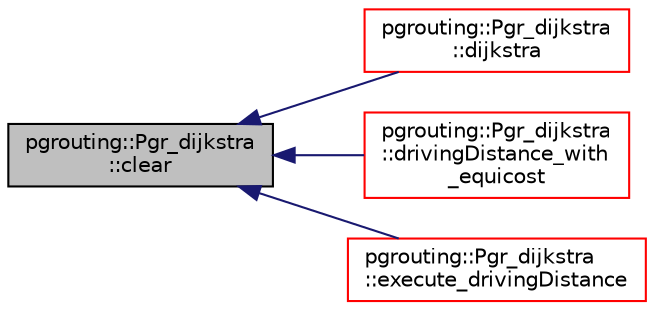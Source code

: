digraph "pgrouting::Pgr_dijkstra::clear"
{
  edge [fontname="Helvetica",fontsize="10",labelfontname="Helvetica",labelfontsize="10"];
  node [fontname="Helvetica",fontsize="10",shape=record];
  rankdir="LR";
  Node1 [label="pgrouting::Pgr_dijkstra\l::clear",height=0.2,width=0.4,color="black", fillcolor="grey75", style="filled", fontcolor="black"];
  Node1 -> Node2 [dir="back",color="midnightblue",fontsize="10",style="solid",fontname="Helvetica"];
  Node2 [label="pgrouting::Pgr_dijkstra\l::dijkstra",height=0.2,width=0.4,color="red", fillcolor="white", style="filled",URL="$classpgrouting_1_1Pgr__dijkstra.html#a0489deb2399562b5631d9906f2225234",tooltip="Dijkstra 1 to 1. "];
  Node1 -> Node29 [dir="back",color="midnightblue",fontsize="10",style="solid",fontname="Helvetica"];
  Node29 [label="pgrouting::Pgr_dijkstra\l::drivingDistance_with\l_equicost",height=0.2,width=0.4,color="red", fillcolor="white", style="filled",URL="$classpgrouting_1_1Pgr__dijkstra.html#a6f64fb0dcca638ee7995f6522d5ecf8d"];
  Node1 -> Node31 [dir="back",color="midnightblue",fontsize="10",style="solid",fontname="Helvetica"];
  Node31 [label="pgrouting::Pgr_dijkstra\l::execute_drivingDistance",height=0.2,width=0.4,color="red", fillcolor="white", style="filled",URL="$classpgrouting_1_1Pgr__dijkstra.html#a3b272d975a45bf50fe5d663ada76c8ef",tooltip="to use with driving distance "];
}
